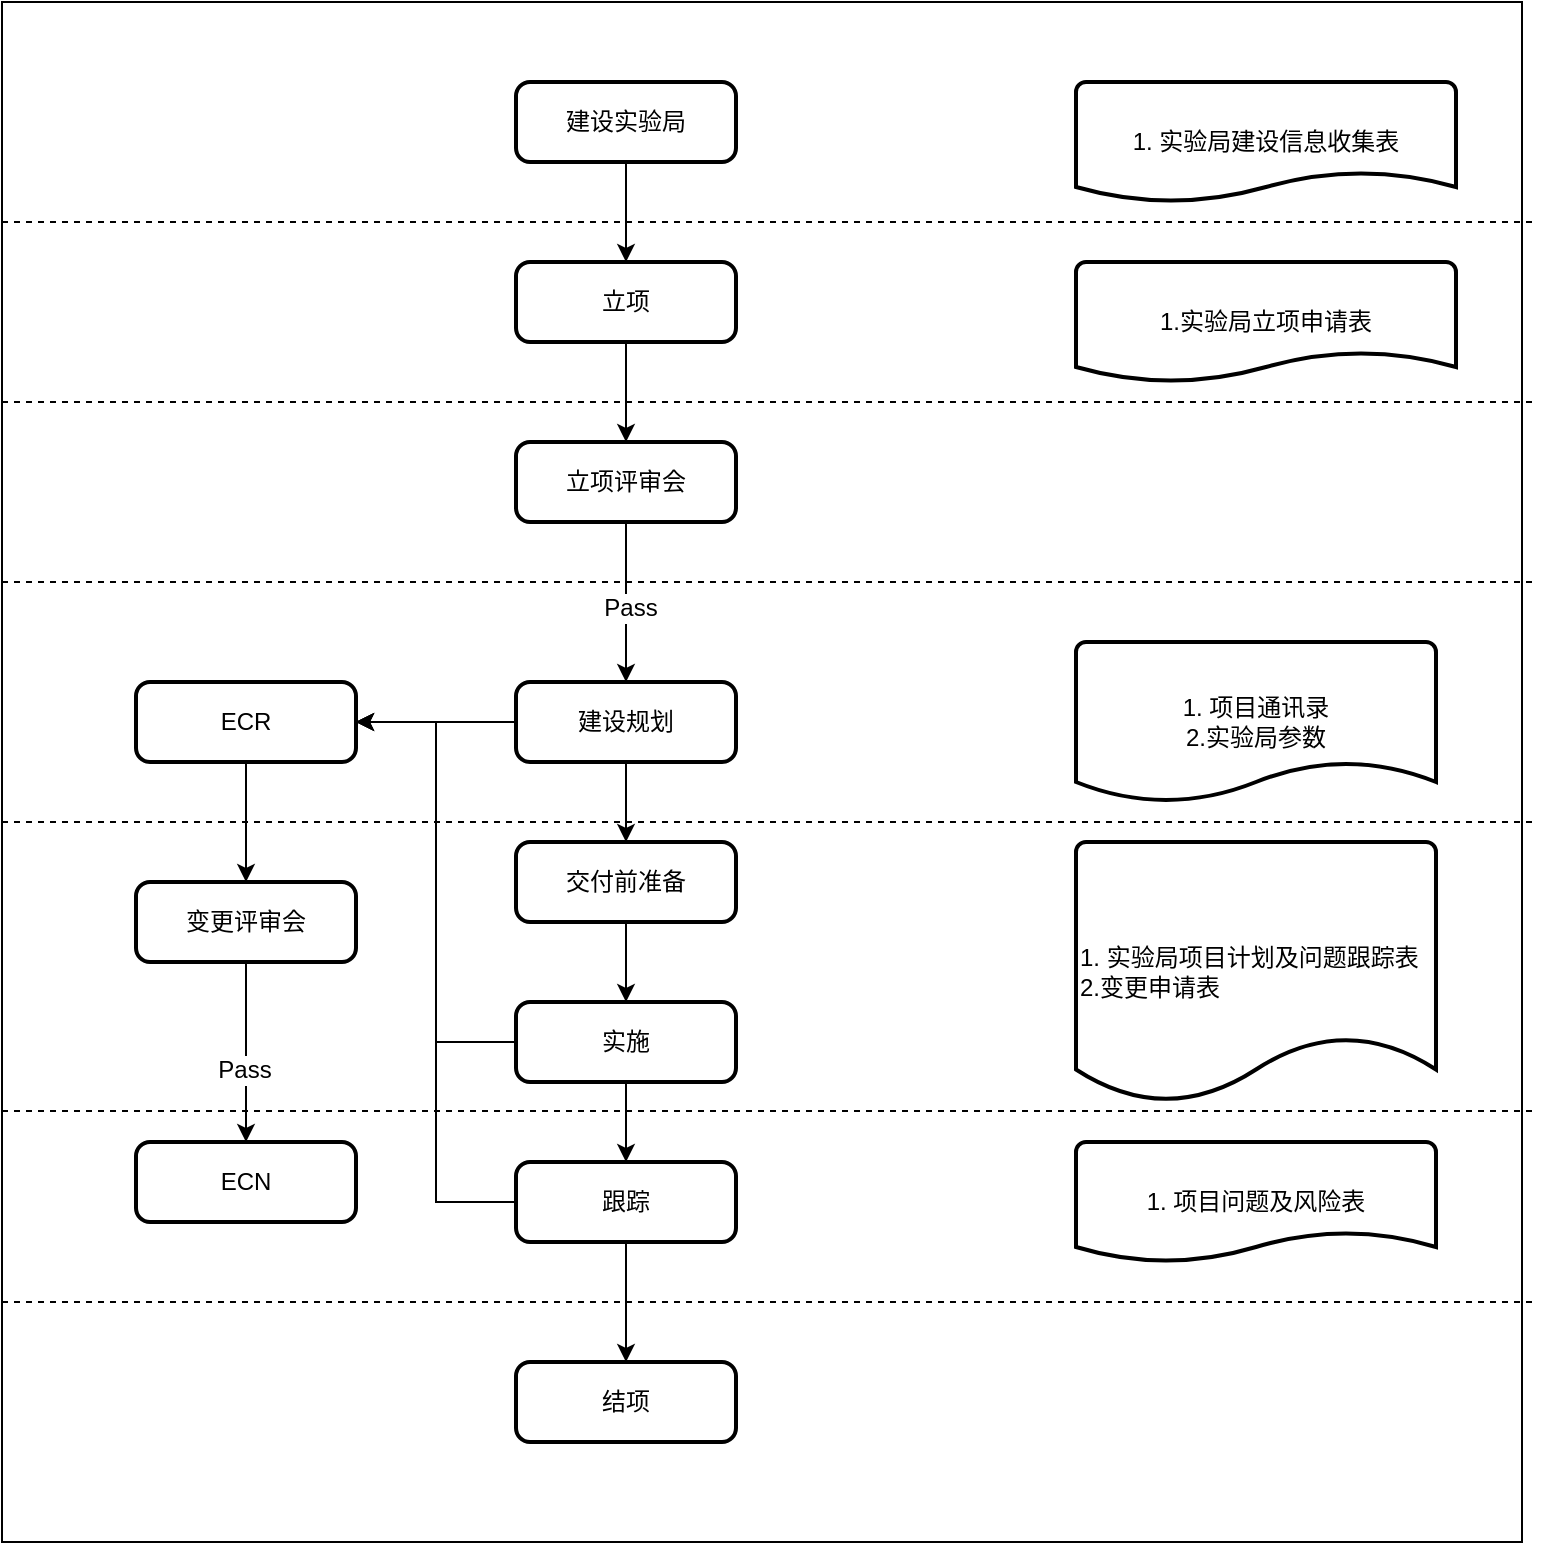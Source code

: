 <mxfile version="12.1.8" type="github" pages="1">
  <diagram id="G7ptrgysDkBFTlQIhu0v" name="Page-1">
    <mxGraphModel dx="1107" dy="477" grid="1" gridSize="10" guides="1" tooltips="1" connect="1" arrows="1" fold="1" page="1" pageScale="1" pageWidth="827" pageHeight="1169" math="0" shadow="0">
      <root>
        <mxCell id="0"/>
        <mxCell id="1" parent="0"/>
        <mxCell id="4_KpAReZ8NmwnhRcS0Nw-40" value="" style="rounded=0;whiteSpace=wrap;html=1;" vertex="1" parent="1">
          <mxGeometry x="33" y="50" width="760" height="770" as="geometry"/>
        </mxCell>
        <mxCell id="4_KpAReZ8NmwnhRcS0Nw-11" style="edgeStyle=orthogonalEdgeStyle;rounded=0;orthogonalLoop=1;jettySize=auto;html=1;exitX=0.5;exitY=1;exitDx=0;exitDy=0;entryX=0.5;entryY=0;entryDx=0;entryDy=0;" edge="1" parent="1" source="4_KpAReZ8NmwnhRcS0Nw-3" target="4_KpAReZ8NmwnhRcS0Nw-9">
          <mxGeometry relative="1" as="geometry"/>
        </mxCell>
        <mxCell id="4_KpAReZ8NmwnhRcS0Nw-3" value="建设实验局" style="rounded=1;whiteSpace=wrap;html=1;absoluteArcSize=1;arcSize=14;strokeWidth=2;" vertex="1" parent="1">
          <mxGeometry x="290" y="90" width="110" height="40" as="geometry"/>
        </mxCell>
        <mxCell id="4_KpAReZ8NmwnhRcS0Nw-16" style="edgeStyle=orthogonalEdgeStyle;rounded=0;orthogonalLoop=1;jettySize=auto;html=1;exitX=0.5;exitY=1;exitDx=0;exitDy=0;" edge="1" parent="1" source="4_KpAReZ8NmwnhRcS0Nw-4" target="4_KpAReZ8NmwnhRcS0Nw-8">
          <mxGeometry relative="1" as="geometry"/>
        </mxCell>
        <mxCell id="4_KpAReZ8NmwnhRcS0Nw-39" style="edgeStyle=orthogonalEdgeStyle;rounded=0;orthogonalLoop=1;jettySize=auto;html=1;exitX=0;exitY=0.5;exitDx=0;exitDy=0;entryX=1;entryY=0.5;entryDx=0;entryDy=0;" edge="1" parent="1" source="4_KpAReZ8NmwnhRcS0Nw-4" target="4_KpAReZ8NmwnhRcS0Nw-18">
          <mxGeometry relative="1" as="geometry"/>
        </mxCell>
        <mxCell id="4_KpAReZ8NmwnhRcS0Nw-4" value="实施" style="rounded=1;whiteSpace=wrap;html=1;absoluteArcSize=1;arcSize=14;strokeWidth=2;" vertex="1" parent="1">
          <mxGeometry x="290" y="550" width="110" height="40" as="geometry"/>
        </mxCell>
        <mxCell id="4_KpAReZ8NmwnhRcS0Nw-14" style="edgeStyle=orthogonalEdgeStyle;rounded=0;orthogonalLoop=1;jettySize=auto;html=1;exitX=0.5;exitY=1;exitDx=0;exitDy=0;" edge="1" parent="1" source="4_KpAReZ8NmwnhRcS0Nw-5" target="4_KpAReZ8NmwnhRcS0Nw-7">
          <mxGeometry relative="1" as="geometry"/>
        </mxCell>
        <mxCell id="4_KpAReZ8NmwnhRcS0Nw-35" style="edgeStyle=orthogonalEdgeStyle;rounded=0;orthogonalLoop=1;jettySize=auto;html=1;exitX=0;exitY=0.5;exitDx=0;exitDy=0;entryX=1;entryY=0.5;entryDx=0;entryDy=0;" edge="1" parent="1" source="4_KpAReZ8NmwnhRcS0Nw-5" target="4_KpAReZ8NmwnhRcS0Nw-18">
          <mxGeometry relative="1" as="geometry"/>
        </mxCell>
        <mxCell id="4_KpAReZ8NmwnhRcS0Nw-5" value="建设规划" style="rounded=1;whiteSpace=wrap;html=1;absoluteArcSize=1;arcSize=14;strokeWidth=2;" vertex="1" parent="1">
          <mxGeometry x="290" y="390" width="110" height="40" as="geometry"/>
        </mxCell>
        <mxCell id="4_KpAReZ8NmwnhRcS0Nw-13" style="edgeStyle=orthogonalEdgeStyle;rounded=0;orthogonalLoop=1;jettySize=auto;html=1;exitX=0.5;exitY=1;exitDx=0;exitDy=0;entryX=0.5;entryY=0;entryDx=0;entryDy=0;" edge="1" parent="1" source="4_KpAReZ8NmwnhRcS0Nw-6" target="4_KpAReZ8NmwnhRcS0Nw-5">
          <mxGeometry relative="1" as="geometry">
            <Array as="points">
              <mxPoint x="345" y="300"/>
              <mxPoint x="345" y="300"/>
            </Array>
          </mxGeometry>
        </mxCell>
        <mxCell id="4_KpAReZ8NmwnhRcS0Nw-21" value="Pass" style="text;html=1;resizable=0;points=[];align=center;verticalAlign=middle;labelBackgroundColor=#ffffff;" vertex="1" connectable="0" parent="4_KpAReZ8NmwnhRcS0Nw-13">
          <mxGeometry x="0.25" y="2" relative="1" as="geometry">
            <mxPoint as="offset"/>
          </mxGeometry>
        </mxCell>
        <mxCell id="4_KpAReZ8NmwnhRcS0Nw-6" value="立项评审会" style="rounded=1;whiteSpace=wrap;html=1;absoluteArcSize=1;arcSize=14;strokeWidth=2;" vertex="1" parent="1">
          <mxGeometry x="290" y="270" width="110" height="40" as="geometry"/>
        </mxCell>
        <mxCell id="4_KpAReZ8NmwnhRcS0Nw-15" style="edgeStyle=orthogonalEdgeStyle;rounded=0;orthogonalLoop=1;jettySize=auto;html=1;exitX=0.5;exitY=1;exitDx=0;exitDy=0;entryX=0.5;entryY=0;entryDx=0;entryDy=0;" edge="1" parent="1" source="4_KpAReZ8NmwnhRcS0Nw-7" target="4_KpAReZ8NmwnhRcS0Nw-4">
          <mxGeometry relative="1" as="geometry"/>
        </mxCell>
        <mxCell id="4_KpAReZ8NmwnhRcS0Nw-7" value="交付前准备" style="rounded=1;whiteSpace=wrap;html=1;absoluteArcSize=1;arcSize=14;strokeWidth=2;" vertex="1" parent="1">
          <mxGeometry x="290" y="470" width="110" height="40" as="geometry"/>
        </mxCell>
        <mxCell id="4_KpAReZ8NmwnhRcS0Nw-17" style="edgeStyle=orthogonalEdgeStyle;rounded=0;orthogonalLoop=1;jettySize=auto;html=1;exitX=0.5;exitY=1;exitDx=0;exitDy=0;entryX=0.5;entryY=0;entryDx=0;entryDy=0;" edge="1" parent="1" source="4_KpAReZ8NmwnhRcS0Nw-8" target="4_KpAReZ8NmwnhRcS0Nw-10">
          <mxGeometry relative="1" as="geometry"/>
        </mxCell>
        <mxCell id="4_KpAReZ8NmwnhRcS0Nw-38" style="edgeStyle=orthogonalEdgeStyle;rounded=0;orthogonalLoop=1;jettySize=auto;html=1;exitX=0;exitY=0.5;exitDx=0;exitDy=0;entryX=1;entryY=0.5;entryDx=0;entryDy=0;" edge="1" parent="1" source="4_KpAReZ8NmwnhRcS0Nw-8" target="4_KpAReZ8NmwnhRcS0Nw-18">
          <mxGeometry relative="1" as="geometry"/>
        </mxCell>
        <mxCell id="4_KpAReZ8NmwnhRcS0Nw-8" value="跟踪" style="rounded=1;whiteSpace=wrap;html=1;absoluteArcSize=1;arcSize=14;strokeWidth=2;" vertex="1" parent="1">
          <mxGeometry x="290" y="630" width="110" height="40" as="geometry"/>
        </mxCell>
        <mxCell id="4_KpAReZ8NmwnhRcS0Nw-12" style="edgeStyle=orthogonalEdgeStyle;rounded=0;orthogonalLoop=1;jettySize=auto;html=1;exitX=0.5;exitY=1;exitDx=0;exitDy=0;entryX=0.5;entryY=0;entryDx=0;entryDy=0;" edge="1" parent="1" source="4_KpAReZ8NmwnhRcS0Nw-9" target="4_KpAReZ8NmwnhRcS0Nw-6">
          <mxGeometry relative="1" as="geometry"/>
        </mxCell>
        <mxCell id="4_KpAReZ8NmwnhRcS0Nw-9" value="立项" style="rounded=1;whiteSpace=wrap;html=1;absoluteArcSize=1;arcSize=14;strokeWidth=2;" vertex="1" parent="1">
          <mxGeometry x="290" y="180" width="110" height="40" as="geometry"/>
        </mxCell>
        <mxCell id="4_KpAReZ8NmwnhRcS0Nw-10" value="结项" style="rounded=1;whiteSpace=wrap;html=1;absoluteArcSize=1;arcSize=14;strokeWidth=2;" vertex="1" parent="1">
          <mxGeometry x="290" y="730" width="110" height="40" as="geometry"/>
        </mxCell>
        <mxCell id="4_KpAReZ8NmwnhRcS0Nw-26" style="edgeStyle=orthogonalEdgeStyle;rounded=0;orthogonalLoop=1;jettySize=auto;html=1;exitX=0.5;exitY=1;exitDx=0;exitDy=0;entryX=0.5;entryY=0;entryDx=0;entryDy=0;" edge="1" parent="1" source="4_KpAReZ8NmwnhRcS0Nw-18" target="4_KpAReZ8NmwnhRcS0Nw-19">
          <mxGeometry relative="1" as="geometry"/>
        </mxCell>
        <mxCell id="4_KpAReZ8NmwnhRcS0Nw-18" value="ECR" style="rounded=1;whiteSpace=wrap;html=1;absoluteArcSize=1;arcSize=14;strokeWidth=2;" vertex="1" parent="1">
          <mxGeometry x="100" y="390" width="110" height="40" as="geometry"/>
        </mxCell>
        <mxCell id="4_KpAReZ8NmwnhRcS0Nw-27" style="edgeStyle=orthogonalEdgeStyle;rounded=0;orthogonalLoop=1;jettySize=auto;html=1;exitX=0.5;exitY=1;exitDx=0;exitDy=0;entryX=0.5;entryY=0;entryDx=0;entryDy=0;" edge="1" parent="1" source="4_KpAReZ8NmwnhRcS0Nw-19" target="4_KpAReZ8NmwnhRcS0Nw-20">
          <mxGeometry relative="1" as="geometry"/>
        </mxCell>
        <mxCell id="4_KpAReZ8NmwnhRcS0Nw-28" value="Pass" style="text;html=1;resizable=0;points=[];align=center;verticalAlign=middle;labelBackgroundColor=#ffffff;" vertex="1" connectable="0" parent="4_KpAReZ8NmwnhRcS0Nw-27">
          <mxGeometry x="0.2" y="-1" relative="1" as="geometry">
            <mxPoint as="offset"/>
          </mxGeometry>
        </mxCell>
        <mxCell id="4_KpAReZ8NmwnhRcS0Nw-19" value="变更评审会" style="rounded=1;whiteSpace=wrap;html=1;absoluteArcSize=1;arcSize=14;strokeWidth=2;" vertex="1" parent="1">
          <mxGeometry x="100" y="490" width="110" height="40" as="geometry"/>
        </mxCell>
        <mxCell id="4_KpAReZ8NmwnhRcS0Nw-20" value="ECN" style="rounded=1;whiteSpace=wrap;html=1;absoluteArcSize=1;arcSize=14;strokeWidth=2;" vertex="1" parent="1">
          <mxGeometry x="100" y="620" width="110" height="40" as="geometry"/>
        </mxCell>
        <mxCell id="4_KpAReZ8NmwnhRcS0Nw-30" value="1.实验局立项申请表" style="strokeWidth=2;html=1;shape=mxgraph.flowchart.document2;whiteSpace=wrap;size=0.25;" vertex="1" parent="1">
          <mxGeometry x="570" y="180" width="190" height="60" as="geometry"/>
        </mxCell>
        <mxCell id="4_KpAReZ8NmwnhRcS0Nw-31" value="1. 项目通讯录&lt;br&gt;2.实验局参数" style="strokeWidth=2;html=1;shape=mxgraph.flowchart.document2;whiteSpace=wrap;size=0.25;" vertex="1" parent="1">
          <mxGeometry x="570" y="370" width="180" height="80" as="geometry"/>
        </mxCell>
        <mxCell id="4_KpAReZ8NmwnhRcS0Nw-33" value="1. 实验局项目计划及问题跟踪表&lt;br&gt;2.变更申请表" style="strokeWidth=2;html=1;shape=mxgraph.flowchart.document2;whiteSpace=wrap;size=0.25;align=left;" vertex="1" parent="1">
          <mxGeometry x="570" y="470" width="180" height="130" as="geometry"/>
        </mxCell>
        <mxCell id="4_KpAReZ8NmwnhRcS0Nw-34" value="1. 项目问题及风险表" style="strokeWidth=2;html=1;shape=mxgraph.flowchart.document2;whiteSpace=wrap;size=0.25;" vertex="1" parent="1">
          <mxGeometry x="570" y="620" width="180" height="60" as="geometry"/>
        </mxCell>
        <mxCell id="4_KpAReZ8NmwnhRcS0Nw-29" value="1. 实验局建设信息收集表" style="strokeWidth=2;html=1;shape=mxgraph.flowchart.document2;whiteSpace=wrap;size=0.25;" vertex="1" parent="1">
          <mxGeometry x="570" y="90" width="190" height="60" as="geometry"/>
        </mxCell>
        <mxCell id="4_KpAReZ8NmwnhRcS0Nw-44" value="" style="endArrow=none;dashed=1;html=1;" edge="1" parent="1">
          <mxGeometry width="50" height="50" relative="1" as="geometry">
            <mxPoint x="33" y="160" as="sourcePoint"/>
            <mxPoint x="800" y="160" as="targetPoint"/>
            <Array as="points"/>
          </mxGeometry>
        </mxCell>
        <mxCell id="4_KpAReZ8NmwnhRcS0Nw-45" value="" style="endArrow=none;dashed=1;html=1;" edge="1" parent="1">
          <mxGeometry width="50" height="50" relative="1" as="geometry">
            <mxPoint x="33" y="250" as="sourcePoint"/>
            <mxPoint x="800" y="250" as="targetPoint"/>
            <Array as="points"/>
          </mxGeometry>
        </mxCell>
        <mxCell id="4_KpAReZ8NmwnhRcS0Nw-46" value="" style="endArrow=none;dashed=1;html=1;" edge="1" parent="1">
          <mxGeometry width="50" height="50" relative="1" as="geometry">
            <mxPoint x="33" y="340" as="sourcePoint"/>
            <mxPoint x="800" y="340" as="targetPoint"/>
            <Array as="points"/>
          </mxGeometry>
        </mxCell>
        <mxCell id="4_KpAReZ8NmwnhRcS0Nw-47" value="" style="endArrow=none;dashed=1;html=1;" edge="1" parent="1">
          <mxGeometry width="50" height="50" relative="1" as="geometry">
            <mxPoint x="33" y="460" as="sourcePoint"/>
            <mxPoint x="800" y="460" as="targetPoint"/>
            <Array as="points"/>
          </mxGeometry>
        </mxCell>
        <mxCell id="4_KpAReZ8NmwnhRcS0Nw-48" value="" style="endArrow=none;dashed=1;html=1;" edge="1" parent="1">
          <mxGeometry width="50" height="50" relative="1" as="geometry">
            <mxPoint x="33" y="604.5" as="sourcePoint"/>
            <mxPoint x="800" y="604.5" as="targetPoint"/>
            <Array as="points"/>
          </mxGeometry>
        </mxCell>
        <mxCell id="4_KpAReZ8NmwnhRcS0Nw-49" value="" style="endArrow=none;dashed=1;html=1;" edge="1" parent="1">
          <mxGeometry width="50" height="50" relative="1" as="geometry">
            <mxPoint x="33" y="700" as="sourcePoint"/>
            <mxPoint x="800" y="700" as="targetPoint"/>
            <Array as="points"/>
          </mxGeometry>
        </mxCell>
      </root>
    </mxGraphModel>
  </diagram>
</mxfile>
